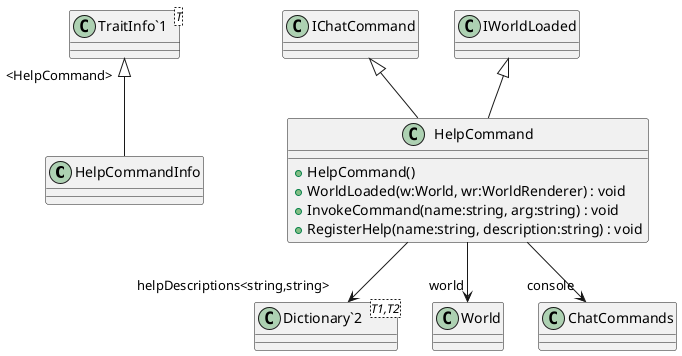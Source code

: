 @startuml
class HelpCommandInfo {
}
class HelpCommand {
    + HelpCommand()
    + WorldLoaded(w:World, wr:WorldRenderer) : void
    + InvokeCommand(name:string, arg:string) : void
    + RegisterHelp(name:string, description:string) : void
}
class "TraitInfo`1"<T> {
}
class "Dictionary`2"<T1,T2> {
}
"TraitInfo`1" "<HelpCommand>" <|-- HelpCommandInfo
IChatCommand <|-- HelpCommand
IWorldLoaded <|-- HelpCommand
HelpCommand --> "helpDescriptions<string,string>" "Dictionary`2"
HelpCommand --> "world" World
HelpCommand --> "console" ChatCommands
@enduml
